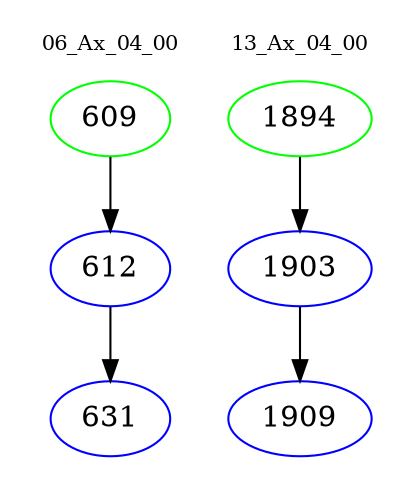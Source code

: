 digraph{
subgraph cluster_0 {
color = white
label = "06_Ax_04_00";
fontsize=10;
T0_609 [label="609", color="green"]
T0_609 -> T0_612 [color="black"]
T0_612 [label="612", color="blue"]
T0_612 -> T0_631 [color="black"]
T0_631 [label="631", color="blue"]
}
subgraph cluster_1 {
color = white
label = "13_Ax_04_00";
fontsize=10;
T1_1894 [label="1894", color="green"]
T1_1894 -> T1_1903 [color="black"]
T1_1903 [label="1903", color="blue"]
T1_1903 -> T1_1909 [color="black"]
T1_1909 [label="1909", color="blue"]
}
}
